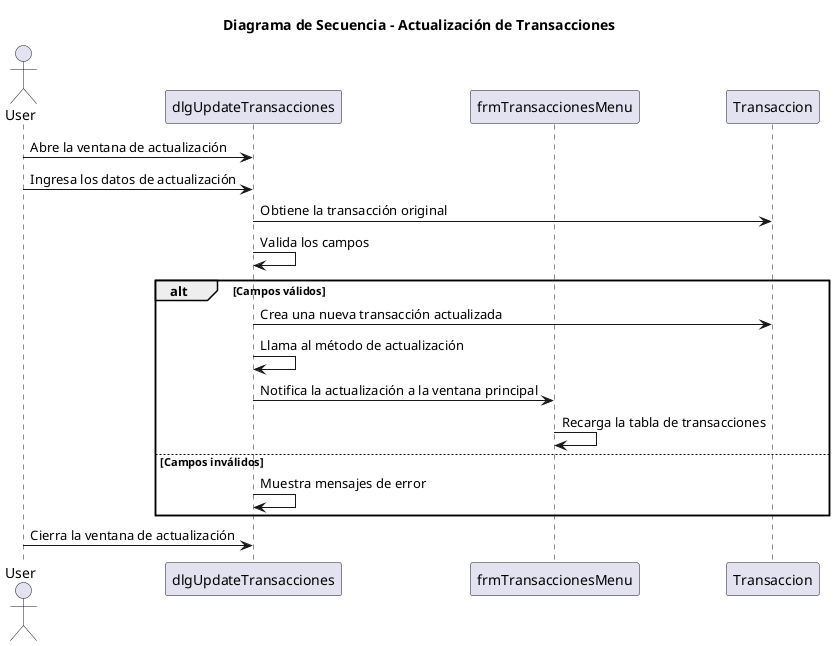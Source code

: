 @startuml

title Diagrama de Secuencia - Actualización de Transacciones

actor User as User
participant "dlgUpdateTransacciones" as Dialog
participant "frmTransaccionesMenu" as ParentFrame
participant "Transaccion" as Transaccion

User -> Dialog: Abre la ventana de actualización
User -> Dialog: Ingresa los datos de actualización

Dialog -> Transaccion: Obtiene la transacción original
Dialog -> Dialog: Valida los campos
alt Campos válidos
    Dialog -> Transaccion: Crea una nueva transacción actualizada
    Dialog -> Dialog: Llama al método de actualización
    Dialog -> ParentFrame: Notifica la actualización a la ventana principal
    ParentFrame -> ParentFrame: Recarga la tabla de transacciones
else Campos inválidos
    Dialog -> Dialog: Muestra mensajes de error
end

User -> Dialog: Cierra la ventana de actualización

@enduml
